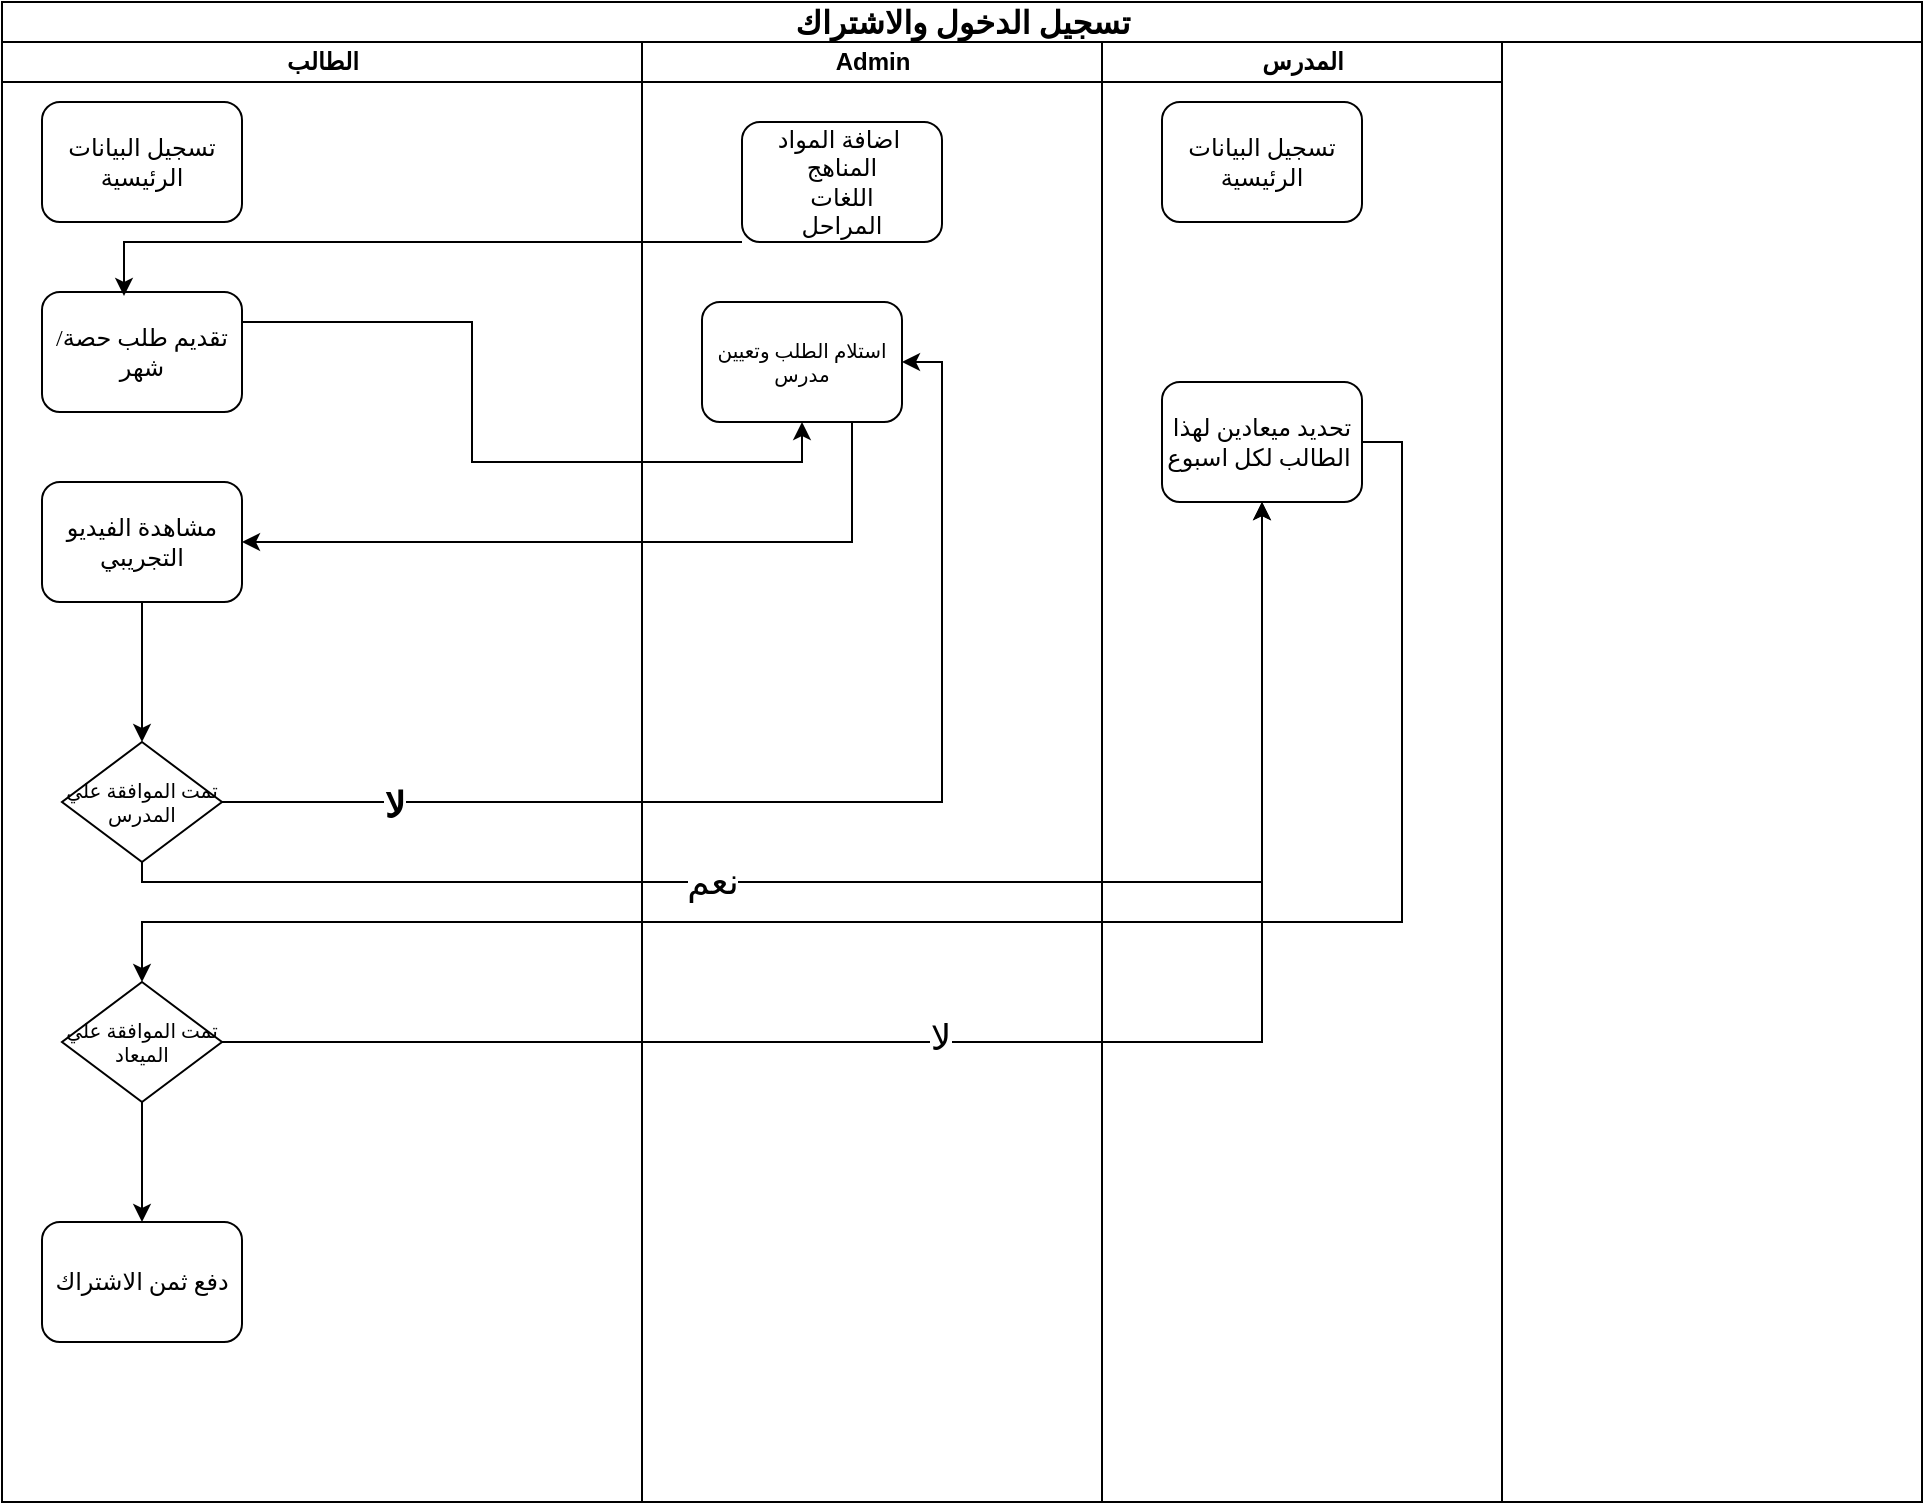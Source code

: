 <mxfile version="26.0.4">
  <diagram name="Page-1" id="74e2e168-ea6b-b213-b513-2b3c1d86103e">
    <mxGraphModel dx="872" dy="437" grid="1" gridSize="10" guides="1" tooltips="1" connect="1" arrows="1" fold="1" page="1" pageScale="1" pageWidth="1100" pageHeight="850" background="none" math="0" shadow="0">
      <root>
        <mxCell id="0" />
        <mxCell id="1" parent="0" />
        <mxCell id="77e6c97f196da883-1" value="&lt;font style=&quot;font-size: 16px;&quot;&gt;تسجيل الدخول والاشتراك&lt;/font&gt;" style="swimlane;html=1;childLayout=stackLayout;startSize=20;rounded=0;shadow=0;labelBackgroundColor=none;strokeWidth=1;fontFamily=Verdana;fontSize=8;align=center;" parent="1" vertex="1">
          <mxGeometry x="70" y="40" width="960" height="750" as="geometry" />
        </mxCell>
        <mxCell id="77e6c97f196da883-2" value="الطالب" style="swimlane;html=1;startSize=20;" parent="77e6c97f196da883-1" vertex="1">
          <mxGeometry y="20" width="320" height="730" as="geometry" />
        </mxCell>
        <mxCell id="77e6c97f196da883-8" value="&lt;font style=&quot;font-size: 12px;&quot;&gt;تسجيل البيانات الرئيسية&lt;/font&gt;" style="rounded=1;whiteSpace=wrap;html=1;shadow=0;labelBackgroundColor=none;strokeWidth=1;fontFamily=Verdana;fontSize=8;align=center;" parent="77e6c97f196da883-2" vertex="1">
          <mxGeometry x="20" y="30" width="100" height="60" as="geometry" />
        </mxCell>
        <mxCell id="77e6c97f196da883-9" value="&lt;font style=&quot;font-size: 12px;&quot;&gt;تقديم طلب حصة/شهر&lt;/font&gt;" style="rounded=1;whiteSpace=wrap;html=1;shadow=0;labelBackgroundColor=none;strokeWidth=1;fontFamily=Verdana;fontSize=8;align=center;" parent="77e6c97f196da883-2" vertex="1">
          <mxGeometry x="20" y="125" width="100" height="60" as="geometry" />
        </mxCell>
        <mxCell id="gXXJkUKkk2i1NEF0JBJ7-6" style="edgeStyle=orthogonalEdgeStyle;rounded=0;orthogonalLoop=1;jettySize=auto;html=1;entryX=0.5;entryY=0;entryDx=0;entryDy=0;" edge="1" parent="77e6c97f196da883-2" source="gXXJkUKkk2i1NEF0JBJ7-3" target="gXXJkUKkk2i1NEF0JBJ7-5">
          <mxGeometry relative="1" as="geometry" />
        </mxCell>
        <mxCell id="gXXJkUKkk2i1NEF0JBJ7-3" value="&lt;font style=&quot;font-size: 12px;&quot;&gt;مشاهدة الفيديو التجريبي&lt;/font&gt;" style="rounded=1;whiteSpace=wrap;html=1;shadow=0;labelBackgroundColor=none;strokeWidth=1;fontFamily=Verdana;fontSize=8;align=center;" vertex="1" parent="77e6c97f196da883-2">
          <mxGeometry x="20" y="220" width="100" height="60" as="geometry" />
        </mxCell>
        <mxCell id="gXXJkUKkk2i1NEF0JBJ7-5" value="&lt;font size=&quot;1&quot;&gt;تمت الموافقة علي المدرس&lt;/font&gt;" style="rhombus;whiteSpace=wrap;html=1;rounded=0;shadow=0;labelBackgroundColor=none;strokeWidth=1;fontFamily=Verdana;fontSize=8;align=center;" vertex="1" parent="77e6c97f196da883-2">
          <mxGeometry x="30" y="350" width="80" height="60" as="geometry" />
        </mxCell>
        <mxCell id="gXXJkUKkk2i1NEF0JBJ7-19" style="edgeStyle=orthogonalEdgeStyle;rounded=0;orthogonalLoop=1;jettySize=auto;html=1;exitX=0.5;exitY=1;exitDx=0;exitDy=0;" edge="1" parent="77e6c97f196da883-2" source="gXXJkUKkk2i1NEF0JBJ7-13" target="gXXJkUKkk2i1NEF0JBJ7-18">
          <mxGeometry relative="1" as="geometry" />
        </mxCell>
        <mxCell id="gXXJkUKkk2i1NEF0JBJ7-13" value="&lt;font size=&quot;1&quot;&gt;تمت الموافقة علي الميعاد&lt;/font&gt;" style="rhombus;whiteSpace=wrap;html=1;rounded=0;shadow=0;labelBackgroundColor=none;strokeWidth=1;fontFamily=Verdana;fontSize=8;align=center;" vertex="1" parent="77e6c97f196da883-2">
          <mxGeometry x="30" y="470" width="80" height="60" as="geometry" />
        </mxCell>
        <mxCell id="gXXJkUKkk2i1NEF0JBJ7-18" value="&lt;span style=&quot;font-size: 12px;&quot;&gt;دفع ثمن الاشتراك&lt;/span&gt;" style="rounded=1;whiteSpace=wrap;html=1;shadow=0;labelBackgroundColor=none;strokeWidth=1;fontFamily=Verdana;fontSize=8;align=center;" vertex="1" parent="77e6c97f196da883-2">
          <mxGeometry x="20" y="590" width="100" height="60" as="geometry" />
        </mxCell>
        <mxCell id="77e6c97f196da883-3" value="Admin" style="swimlane;html=1;startSize=20;" parent="77e6c97f196da883-1" vertex="1">
          <mxGeometry x="320" y="20" width="230" height="730" as="geometry" />
        </mxCell>
        <mxCell id="77e6c97f196da883-11" value="&lt;font size=&quot;1&quot;&gt;استلام الطلب وتعيين مدرس&lt;/font&gt;" style="rounded=1;whiteSpace=wrap;html=1;shadow=0;labelBackgroundColor=none;strokeWidth=1;fontFamily=Verdana;fontSize=8;align=center;" parent="77e6c97f196da883-3" vertex="1">
          <mxGeometry x="30" y="130" width="100" height="60" as="geometry" />
        </mxCell>
        <mxCell id="gXXJkUKkk2i1NEF0JBJ7-20" value="&lt;font style=&quot;font-size: 12px;&quot;&gt;اضافة المواد&amp;nbsp;&lt;br&gt;المناهج&lt;br&gt;اللغات&lt;br&gt;المراحل&lt;/font&gt;" style="rounded=1;whiteSpace=wrap;html=1;shadow=0;labelBackgroundColor=none;strokeWidth=1;fontFamily=Verdana;fontSize=8;align=center;" vertex="1" parent="77e6c97f196da883-3">
          <mxGeometry x="50" y="40" width="100" height="60" as="geometry" />
        </mxCell>
        <mxCell id="77e6c97f196da883-4" value="المدرس" style="swimlane;html=1;startSize=20;" parent="77e6c97f196da883-1" vertex="1">
          <mxGeometry x="550" y="20" width="200" height="730" as="geometry" />
        </mxCell>
        <mxCell id="gXXJkUKkk2i1NEF0JBJ7-2" value="&lt;font style=&quot;font-size: 12px;&quot;&gt;تسجيل البيانات الرئيسية&lt;/font&gt;" style="rounded=1;whiteSpace=wrap;html=1;shadow=0;labelBackgroundColor=none;strokeWidth=1;fontFamily=Verdana;fontSize=8;align=center;" vertex="1" parent="77e6c97f196da883-4">
          <mxGeometry x="30" y="30" width="100" height="60" as="geometry" />
        </mxCell>
        <mxCell id="gXXJkUKkk2i1NEF0JBJ7-10" value="&lt;font style=&quot;font-size: 12px;&quot;&gt;تحديد ميعادين لهذا الطالب لكل اسبوع&amp;nbsp;&lt;/font&gt;" style="rounded=1;whiteSpace=wrap;html=1;shadow=0;labelBackgroundColor=none;strokeWidth=1;fontFamily=Verdana;fontSize=8;align=center;" vertex="1" parent="77e6c97f196da883-4">
          <mxGeometry x="30" y="170" width="100" height="60" as="geometry" />
        </mxCell>
        <mxCell id="gXXJkUKkk2i1NEF0JBJ7-1" style="edgeStyle=orthogonalEdgeStyle;rounded=0;orthogonalLoop=1;jettySize=auto;html=1;exitX=1;exitY=0.25;exitDx=0;exitDy=0;entryX=0.5;entryY=1;entryDx=0;entryDy=0;" edge="1" parent="77e6c97f196da883-1" source="77e6c97f196da883-9" target="77e6c97f196da883-11">
          <mxGeometry relative="1" as="geometry" />
        </mxCell>
        <mxCell id="gXXJkUKkk2i1NEF0JBJ7-4" style="edgeStyle=orthogonalEdgeStyle;rounded=0;orthogonalLoop=1;jettySize=auto;html=1;exitX=0.75;exitY=1;exitDx=0;exitDy=0;entryX=1;entryY=0.5;entryDx=0;entryDy=0;" edge="1" parent="77e6c97f196da883-1" source="77e6c97f196da883-11" target="gXXJkUKkk2i1NEF0JBJ7-3">
          <mxGeometry relative="1" as="geometry" />
        </mxCell>
        <mxCell id="gXXJkUKkk2i1NEF0JBJ7-7" style="edgeStyle=orthogonalEdgeStyle;rounded=0;orthogonalLoop=1;jettySize=auto;html=1;entryX=1;entryY=0.5;entryDx=0;entryDy=0;" edge="1" parent="77e6c97f196da883-1" source="gXXJkUKkk2i1NEF0JBJ7-5" target="77e6c97f196da883-11">
          <mxGeometry relative="1" as="geometry" />
        </mxCell>
        <mxCell id="gXXJkUKkk2i1NEF0JBJ7-8" value="&lt;b&gt;&lt;font style=&quot;font-size: 18px;&quot;&gt;لا&lt;/font&gt;&lt;/b&gt;" style="edgeLabel;html=1;align=center;verticalAlign=middle;resizable=0;points=[];" vertex="1" connectable="0" parent="gXXJkUKkk2i1NEF0JBJ7-7">
          <mxGeometry x="-0.713" y="-2" relative="1" as="geometry">
            <mxPoint as="offset" />
          </mxGeometry>
        </mxCell>
        <mxCell id="gXXJkUKkk2i1NEF0JBJ7-11" style="edgeStyle=orthogonalEdgeStyle;rounded=0;orthogonalLoop=1;jettySize=auto;html=1;" edge="1" parent="77e6c97f196da883-1" source="gXXJkUKkk2i1NEF0JBJ7-5" target="gXXJkUKkk2i1NEF0JBJ7-10">
          <mxGeometry relative="1" as="geometry">
            <Array as="points">
              <mxPoint x="70" y="440" />
              <mxPoint x="630" y="440" />
            </Array>
          </mxGeometry>
        </mxCell>
        <mxCell id="gXXJkUKkk2i1NEF0JBJ7-12" value="&lt;font style=&quot;font-size: 18px;&quot;&gt;نعم&lt;/font&gt;" style="edgeLabel;html=1;align=center;verticalAlign=middle;resizable=0;points=[];" vertex="1" connectable="0" parent="gXXJkUKkk2i1NEF0JBJ7-11">
          <mxGeometry x="-0.224" relative="1" as="geometry">
            <mxPoint as="offset" />
          </mxGeometry>
        </mxCell>
        <mxCell id="gXXJkUKkk2i1NEF0JBJ7-15" style="edgeStyle=orthogonalEdgeStyle;rounded=0;orthogonalLoop=1;jettySize=auto;html=1;exitX=1;exitY=0.5;exitDx=0;exitDy=0;entryX=0.5;entryY=0;entryDx=0;entryDy=0;" edge="1" parent="77e6c97f196da883-1" source="gXXJkUKkk2i1NEF0JBJ7-10" target="gXXJkUKkk2i1NEF0JBJ7-13">
          <mxGeometry relative="1" as="geometry">
            <Array as="points">
              <mxPoint x="700" y="220" />
              <mxPoint x="700" y="460" />
              <mxPoint x="70" y="460" />
            </Array>
          </mxGeometry>
        </mxCell>
        <mxCell id="gXXJkUKkk2i1NEF0JBJ7-16" style="edgeStyle=orthogonalEdgeStyle;rounded=0;orthogonalLoop=1;jettySize=auto;html=1;exitX=1;exitY=0.5;exitDx=0;exitDy=0;entryX=0.5;entryY=1;entryDx=0;entryDy=0;" edge="1" parent="77e6c97f196da883-1" source="gXXJkUKkk2i1NEF0JBJ7-13" target="gXXJkUKkk2i1NEF0JBJ7-10">
          <mxGeometry relative="1" as="geometry">
            <Array as="points">
              <mxPoint x="630" y="520" />
            </Array>
          </mxGeometry>
        </mxCell>
        <mxCell id="gXXJkUKkk2i1NEF0JBJ7-17" value="&lt;span style=&quot;font-size: 18px;&quot;&gt;لا&lt;/span&gt;" style="edgeLabel;html=1;align=center;verticalAlign=middle;resizable=0;points=[];" vertex="1" connectable="0" parent="gXXJkUKkk2i1NEF0JBJ7-16">
          <mxGeometry x="-0.093" y="2" relative="1" as="geometry">
            <mxPoint as="offset" />
          </mxGeometry>
        </mxCell>
        <mxCell id="gXXJkUKkk2i1NEF0JBJ7-21" style="edgeStyle=orthogonalEdgeStyle;rounded=0;orthogonalLoop=1;jettySize=auto;html=1;entryX=0.41;entryY=0.033;entryDx=0;entryDy=0;entryPerimeter=0;" edge="1" parent="77e6c97f196da883-1" source="gXXJkUKkk2i1NEF0JBJ7-20" target="77e6c97f196da883-9">
          <mxGeometry relative="1" as="geometry">
            <Array as="points">
              <mxPoint x="61" y="120" />
            </Array>
          </mxGeometry>
        </mxCell>
      </root>
    </mxGraphModel>
  </diagram>
</mxfile>
